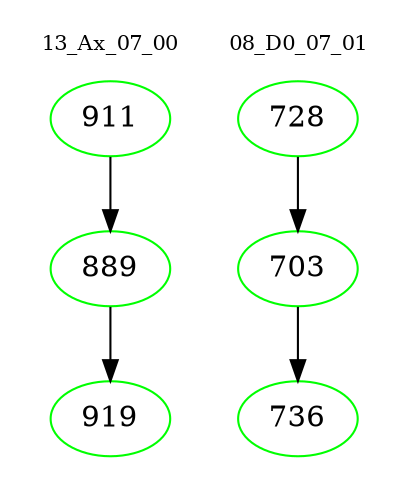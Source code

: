 digraph{
subgraph cluster_0 {
color = white
label = "13_Ax_07_00";
fontsize=10;
T0_911 [label="911", color="green"]
T0_911 -> T0_889 [color="black"]
T0_889 [label="889", color="green"]
T0_889 -> T0_919 [color="black"]
T0_919 [label="919", color="green"]
}
subgraph cluster_1 {
color = white
label = "08_D0_07_01";
fontsize=10;
T1_728 [label="728", color="green"]
T1_728 -> T1_703 [color="black"]
T1_703 [label="703", color="green"]
T1_703 -> T1_736 [color="black"]
T1_736 [label="736", color="green"]
}
}
